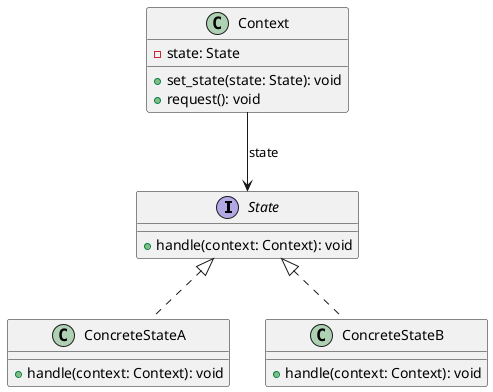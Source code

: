 @startuml State_Pattern
interface State {
    + handle(context: Context): void
}

class Context {
    - state: State
    + set_state(state: State): void
    + request(): void
}

class ConcreteStateA {
    + handle(context: Context): void
}

class ConcreteStateB {
    + handle(context: Context): void
}

State <|.. ConcreteStateA
State <|.. ConcreteStateB

Context --> State : state

@enduml
